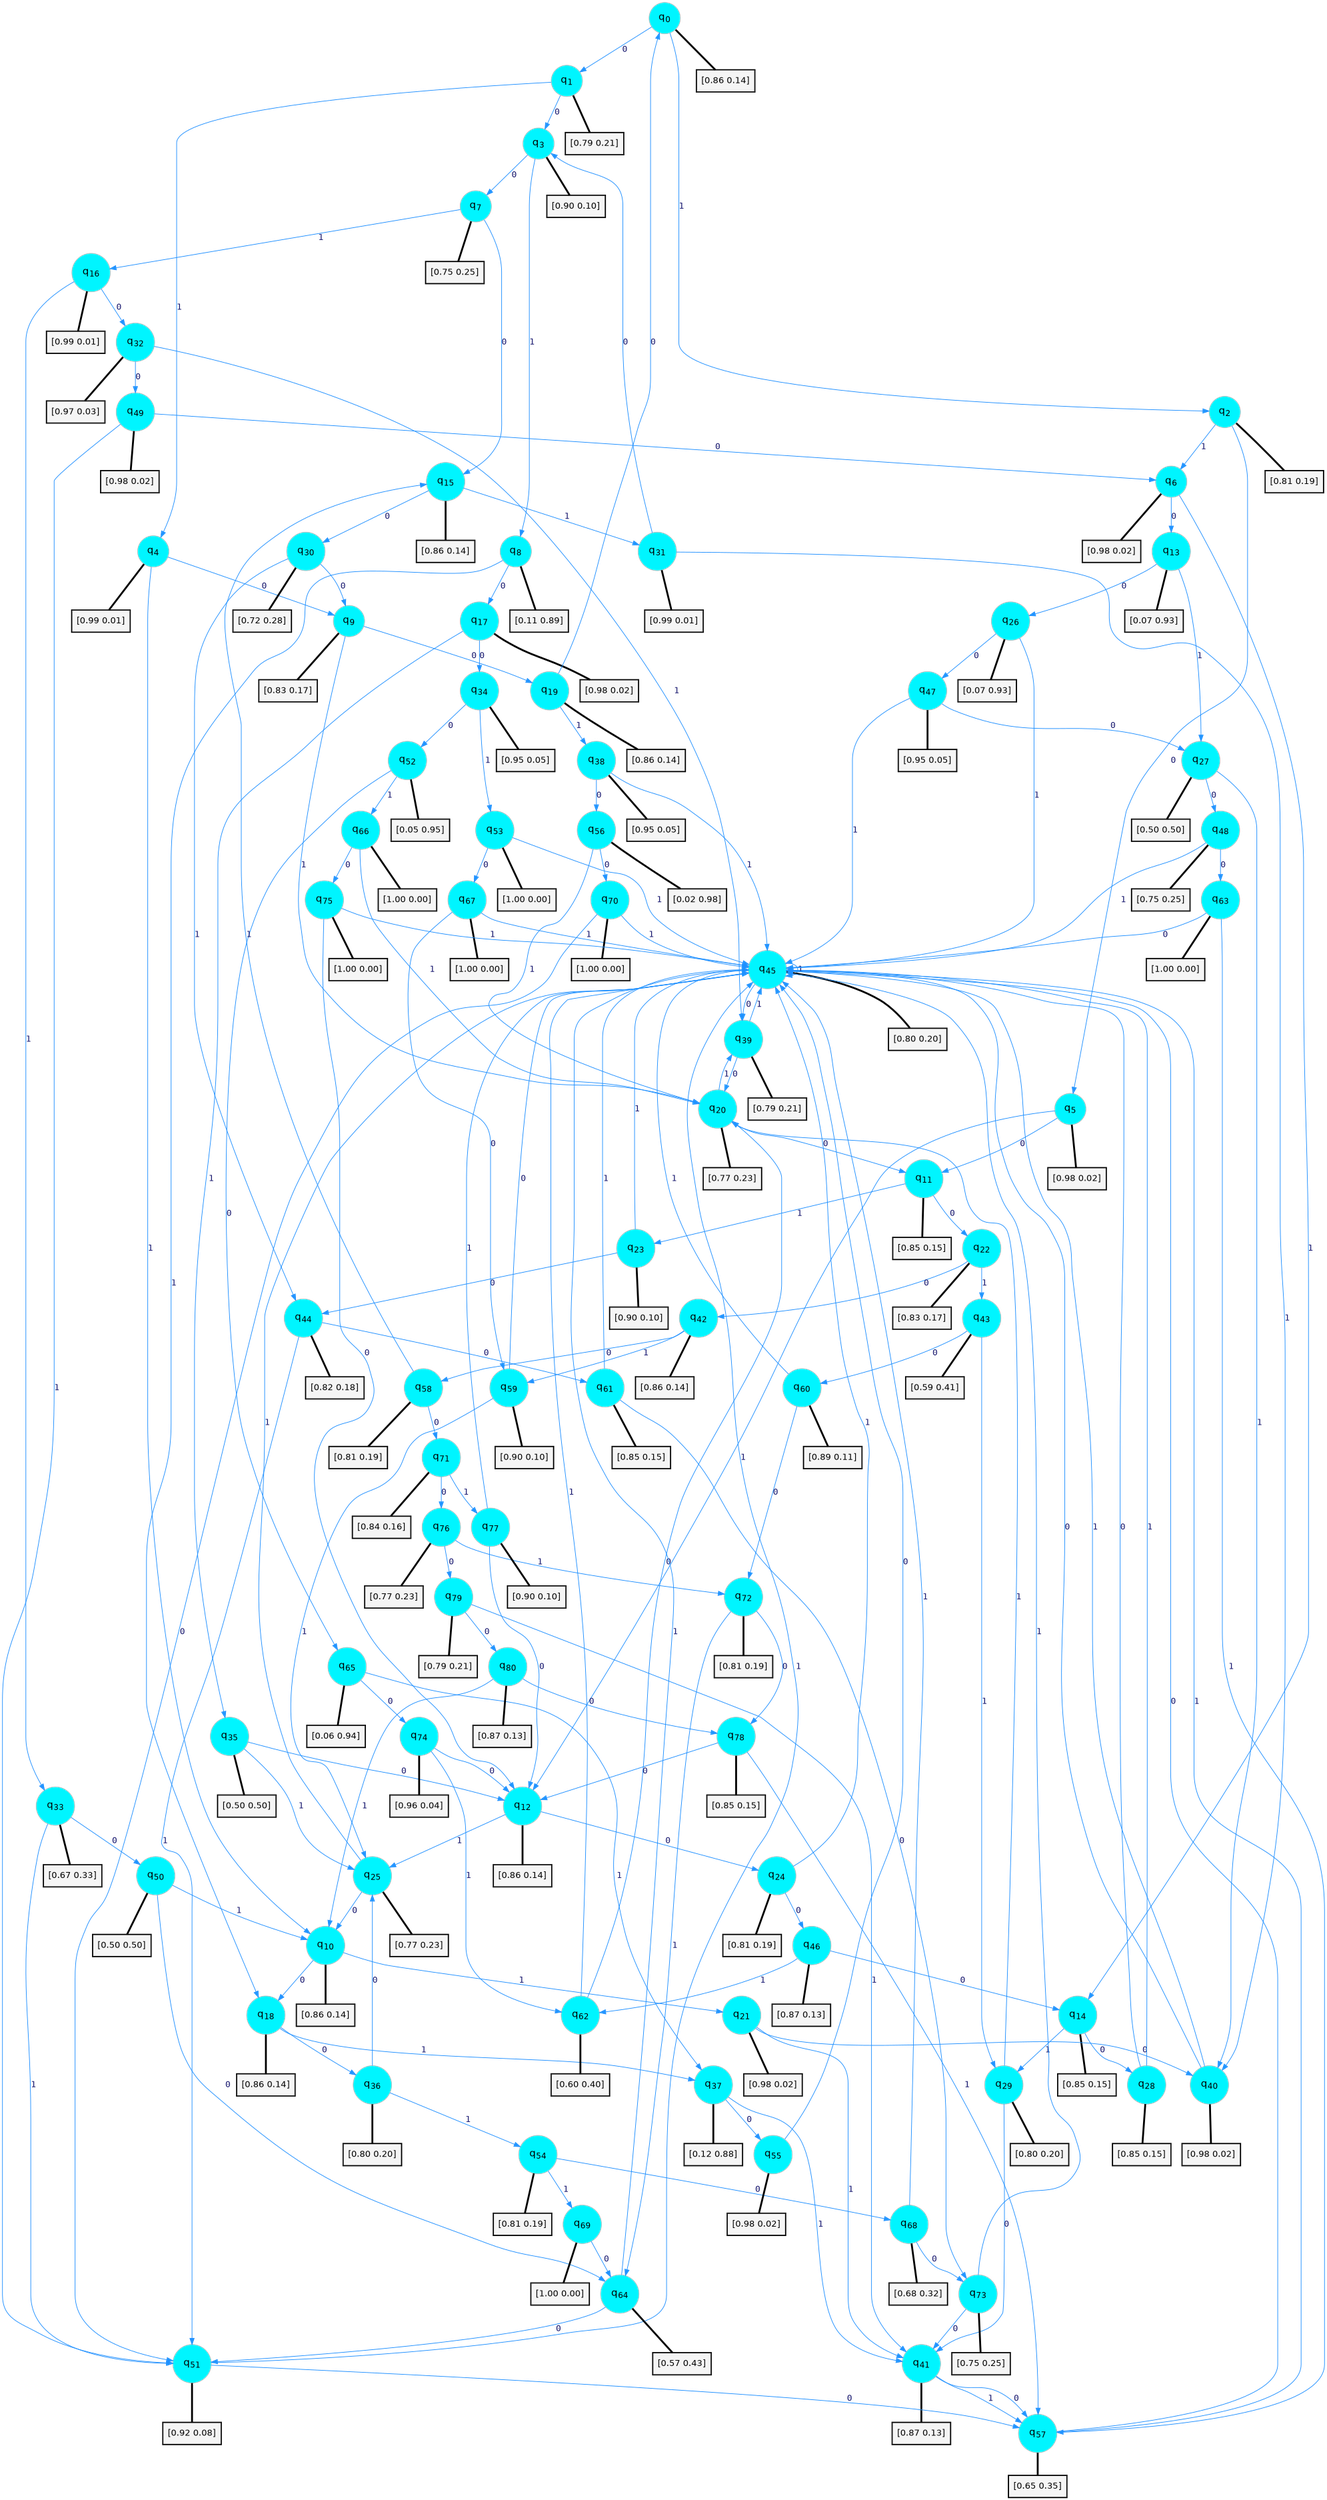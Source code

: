 digraph G {
graph [
bgcolor=transparent, dpi=300, rankdir=TD, size="40,25"];
node [
color=gray, fillcolor=turquoise1, fontcolor=black, fontname=Helvetica, fontsize=16, fontweight=bold, shape=circle, style=filled];
edge [
arrowsize=1, color=dodgerblue1, fontcolor=midnightblue, fontname=courier, fontweight=bold, penwidth=1, style=solid, weight=20];
0[label=<q<SUB>0</SUB>>];
1[label=<q<SUB>1</SUB>>];
2[label=<q<SUB>2</SUB>>];
3[label=<q<SUB>3</SUB>>];
4[label=<q<SUB>4</SUB>>];
5[label=<q<SUB>5</SUB>>];
6[label=<q<SUB>6</SUB>>];
7[label=<q<SUB>7</SUB>>];
8[label=<q<SUB>8</SUB>>];
9[label=<q<SUB>9</SUB>>];
10[label=<q<SUB>10</SUB>>];
11[label=<q<SUB>11</SUB>>];
12[label=<q<SUB>12</SUB>>];
13[label=<q<SUB>13</SUB>>];
14[label=<q<SUB>14</SUB>>];
15[label=<q<SUB>15</SUB>>];
16[label=<q<SUB>16</SUB>>];
17[label=<q<SUB>17</SUB>>];
18[label=<q<SUB>18</SUB>>];
19[label=<q<SUB>19</SUB>>];
20[label=<q<SUB>20</SUB>>];
21[label=<q<SUB>21</SUB>>];
22[label=<q<SUB>22</SUB>>];
23[label=<q<SUB>23</SUB>>];
24[label=<q<SUB>24</SUB>>];
25[label=<q<SUB>25</SUB>>];
26[label=<q<SUB>26</SUB>>];
27[label=<q<SUB>27</SUB>>];
28[label=<q<SUB>28</SUB>>];
29[label=<q<SUB>29</SUB>>];
30[label=<q<SUB>30</SUB>>];
31[label=<q<SUB>31</SUB>>];
32[label=<q<SUB>32</SUB>>];
33[label=<q<SUB>33</SUB>>];
34[label=<q<SUB>34</SUB>>];
35[label=<q<SUB>35</SUB>>];
36[label=<q<SUB>36</SUB>>];
37[label=<q<SUB>37</SUB>>];
38[label=<q<SUB>38</SUB>>];
39[label=<q<SUB>39</SUB>>];
40[label=<q<SUB>40</SUB>>];
41[label=<q<SUB>41</SUB>>];
42[label=<q<SUB>42</SUB>>];
43[label=<q<SUB>43</SUB>>];
44[label=<q<SUB>44</SUB>>];
45[label=<q<SUB>45</SUB>>];
46[label=<q<SUB>46</SUB>>];
47[label=<q<SUB>47</SUB>>];
48[label=<q<SUB>48</SUB>>];
49[label=<q<SUB>49</SUB>>];
50[label=<q<SUB>50</SUB>>];
51[label=<q<SUB>51</SUB>>];
52[label=<q<SUB>52</SUB>>];
53[label=<q<SUB>53</SUB>>];
54[label=<q<SUB>54</SUB>>];
55[label=<q<SUB>55</SUB>>];
56[label=<q<SUB>56</SUB>>];
57[label=<q<SUB>57</SUB>>];
58[label=<q<SUB>58</SUB>>];
59[label=<q<SUB>59</SUB>>];
60[label=<q<SUB>60</SUB>>];
61[label=<q<SUB>61</SUB>>];
62[label=<q<SUB>62</SUB>>];
63[label=<q<SUB>63</SUB>>];
64[label=<q<SUB>64</SUB>>];
65[label=<q<SUB>65</SUB>>];
66[label=<q<SUB>66</SUB>>];
67[label=<q<SUB>67</SUB>>];
68[label=<q<SUB>68</SUB>>];
69[label=<q<SUB>69</SUB>>];
70[label=<q<SUB>70</SUB>>];
71[label=<q<SUB>71</SUB>>];
72[label=<q<SUB>72</SUB>>];
73[label=<q<SUB>73</SUB>>];
74[label=<q<SUB>74</SUB>>];
75[label=<q<SUB>75</SUB>>];
76[label=<q<SUB>76</SUB>>];
77[label=<q<SUB>77</SUB>>];
78[label=<q<SUB>78</SUB>>];
79[label=<q<SUB>79</SUB>>];
80[label=<q<SUB>80</SUB>>];
81[label="[0.86 0.14]", shape=box,fontcolor=black, fontname=Helvetica, fontsize=14, penwidth=2, fillcolor=whitesmoke,color=black];
82[label="[0.79 0.21]", shape=box,fontcolor=black, fontname=Helvetica, fontsize=14, penwidth=2, fillcolor=whitesmoke,color=black];
83[label="[0.81 0.19]", shape=box,fontcolor=black, fontname=Helvetica, fontsize=14, penwidth=2, fillcolor=whitesmoke,color=black];
84[label="[0.90 0.10]", shape=box,fontcolor=black, fontname=Helvetica, fontsize=14, penwidth=2, fillcolor=whitesmoke,color=black];
85[label="[0.99 0.01]", shape=box,fontcolor=black, fontname=Helvetica, fontsize=14, penwidth=2, fillcolor=whitesmoke,color=black];
86[label="[0.98 0.02]", shape=box,fontcolor=black, fontname=Helvetica, fontsize=14, penwidth=2, fillcolor=whitesmoke,color=black];
87[label="[0.98 0.02]", shape=box,fontcolor=black, fontname=Helvetica, fontsize=14, penwidth=2, fillcolor=whitesmoke,color=black];
88[label="[0.75 0.25]", shape=box,fontcolor=black, fontname=Helvetica, fontsize=14, penwidth=2, fillcolor=whitesmoke,color=black];
89[label="[0.11 0.89]", shape=box,fontcolor=black, fontname=Helvetica, fontsize=14, penwidth=2, fillcolor=whitesmoke,color=black];
90[label="[0.83 0.17]", shape=box,fontcolor=black, fontname=Helvetica, fontsize=14, penwidth=2, fillcolor=whitesmoke,color=black];
91[label="[0.86 0.14]", shape=box,fontcolor=black, fontname=Helvetica, fontsize=14, penwidth=2, fillcolor=whitesmoke,color=black];
92[label="[0.85 0.15]", shape=box,fontcolor=black, fontname=Helvetica, fontsize=14, penwidth=2, fillcolor=whitesmoke,color=black];
93[label="[0.86 0.14]", shape=box,fontcolor=black, fontname=Helvetica, fontsize=14, penwidth=2, fillcolor=whitesmoke,color=black];
94[label="[0.07 0.93]", shape=box,fontcolor=black, fontname=Helvetica, fontsize=14, penwidth=2, fillcolor=whitesmoke,color=black];
95[label="[0.85 0.15]", shape=box,fontcolor=black, fontname=Helvetica, fontsize=14, penwidth=2, fillcolor=whitesmoke,color=black];
96[label="[0.86 0.14]", shape=box,fontcolor=black, fontname=Helvetica, fontsize=14, penwidth=2, fillcolor=whitesmoke,color=black];
97[label="[0.99 0.01]", shape=box,fontcolor=black, fontname=Helvetica, fontsize=14, penwidth=2, fillcolor=whitesmoke,color=black];
98[label="[0.98 0.02]", shape=box,fontcolor=black, fontname=Helvetica, fontsize=14, penwidth=2, fillcolor=whitesmoke,color=black];
99[label="[0.86 0.14]", shape=box,fontcolor=black, fontname=Helvetica, fontsize=14, penwidth=2, fillcolor=whitesmoke,color=black];
100[label="[0.86 0.14]", shape=box,fontcolor=black, fontname=Helvetica, fontsize=14, penwidth=2, fillcolor=whitesmoke,color=black];
101[label="[0.77 0.23]", shape=box,fontcolor=black, fontname=Helvetica, fontsize=14, penwidth=2, fillcolor=whitesmoke,color=black];
102[label="[0.98 0.02]", shape=box,fontcolor=black, fontname=Helvetica, fontsize=14, penwidth=2, fillcolor=whitesmoke,color=black];
103[label="[0.83 0.17]", shape=box,fontcolor=black, fontname=Helvetica, fontsize=14, penwidth=2, fillcolor=whitesmoke,color=black];
104[label="[0.90 0.10]", shape=box,fontcolor=black, fontname=Helvetica, fontsize=14, penwidth=2, fillcolor=whitesmoke,color=black];
105[label="[0.81 0.19]", shape=box,fontcolor=black, fontname=Helvetica, fontsize=14, penwidth=2, fillcolor=whitesmoke,color=black];
106[label="[0.77 0.23]", shape=box,fontcolor=black, fontname=Helvetica, fontsize=14, penwidth=2, fillcolor=whitesmoke,color=black];
107[label="[0.07 0.93]", shape=box,fontcolor=black, fontname=Helvetica, fontsize=14, penwidth=2, fillcolor=whitesmoke,color=black];
108[label="[0.50 0.50]", shape=box,fontcolor=black, fontname=Helvetica, fontsize=14, penwidth=2, fillcolor=whitesmoke,color=black];
109[label="[0.85 0.15]", shape=box,fontcolor=black, fontname=Helvetica, fontsize=14, penwidth=2, fillcolor=whitesmoke,color=black];
110[label="[0.80 0.20]", shape=box,fontcolor=black, fontname=Helvetica, fontsize=14, penwidth=2, fillcolor=whitesmoke,color=black];
111[label="[0.72 0.28]", shape=box,fontcolor=black, fontname=Helvetica, fontsize=14, penwidth=2, fillcolor=whitesmoke,color=black];
112[label="[0.99 0.01]", shape=box,fontcolor=black, fontname=Helvetica, fontsize=14, penwidth=2, fillcolor=whitesmoke,color=black];
113[label="[0.97 0.03]", shape=box,fontcolor=black, fontname=Helvetica, fontsize=14, penwidth=2, fillcolor=whitesmoke,color=black];
114[label="[0.67 0.33]", shape=box,fontcolor=black, fontname=Helvetica, fontsize=14, penwidth=2, fillcolor=whitesmoke,color=black];
115[label="[0.95 0.05]", shape=box,fontcolor=black, fontname=Helvetica, fontsize=14, penwidth=2, fillcolor=whitesmoke,color=black];
116[label="[0.50 0.50]", shape=box,fontcolor=black, fontname=Helvetica, fontsize=14, penwidth=2, fillcolor=whitesmoke,color=black];
117[label="[0.80 0.20]", shape=box,fontcolor=black, fontname=Helvetica, fontsize=14, penwidth=2, fillcolor=whitesmoke,color=black];
118[label="[0.12 0.88]", shape=box,fontcolor=black, fontname=Helvetica, fontsize=14, penwidth=2, fillcolor=whitesmoke,color=black];
119[label="[0.95 0.05]", shape=box,fontcolor=black, fontname=Helvetica, fontsize=14, penwidth=2, fillcolor=whitesmoke,color=black];
120[label="[0.79 0.21]", shape=box,fontcolor=black, fontname=Helvetica, fontsize=14, penwidth=2, fillcolor=whitesmoke,color=black];
121[label="[0.98 0.02]", shape=box,fontcolor=black, fontname=Helvetica, fontsize=14, penwidth=2, fillcolor=whitesmoke,color=black];
122[label="[0.87 0.13]", shape=box,fontcolor=black, fontname=Helvetica, fontsize=14, penwidth=2, fillcolor=whitesmoke,color=black];
123[label="[0.86 0.14]", shape=box,fontcolor=black, fontname=Helvetica, fontsize=14, penwidth=2, fillcolor=whitesmoke,color=black];
124[label="[0.59 0.41]", shape=box,fontcolor=black, fontname=Helvetica, fontsize=14, penwidth=2, fillcolor=whitesmoke,color=black];
125[label="[0.82 0.18]", shape=box,fontcolor=black, fontname=Helvetica, fontsize=14, penwidth=2, fillcolor=whitesmoke,color=black];
126[label="[0.80 0.20]", shape=box,fontcolor=black, fontname=Helvetica, fontsize=14, penwidth=2, fillcolor=whitesmoke,color=black];
127[label="[0.87 0.13]", shape=box,fontcolor=black, fontname=Helvetica, fontsize=14, penwidth=2, fillcolor=whitesmoke,color=black];
128[label="[0.95 0.05]", shape=box,fontcolor=black, fontname=Helvetica, fontsize=14, penwidth=2, fillcolor=whitesmoke,color=black];
129[label="[0.75 0.25]", shape=box,fontcolor=black, fontname=Helvetica, fontsize=14, penwidth=2, fillcolor=whitesmoke,color=black];
130[label="[0.98 0.02]", shape=box,fontcolor=black, fontname=Helvetica, fontsize=14, penwidth=2, fillcolor=whitesmoke,color=black];
131[label="[0.50 0.50]", shape=box,fontcolor=black, fontname=Helvetica, fontsize=14, penwidth=2, fillcolor=whitesmoke,color=black];
132[label="[0.92 0.08]", shape=box,fontcolor=black, fontname=Helvetica, fontsize=14, penwidth=2, fillcolor=whitesmoke,color=black];
133[label="[0.05 0.95]", shape=box,fontcolor=black, fontname=Helvetica, fontsize=14, penwidth=2, fillcolor=whitesmoke,color=black];
134[label="[1.00 0.00]", shape=box,fontcolor=black, fontname=Helvetica, fontsize=14, penwidth=2, fillcolor=whitesmoke,color=black];
135[label="[0.81 0.19]", shape=box,fontcolor=black, fontname=Helvetica, fontsize=14, penwidth=2, fillcolor=whitesmoke,color=black];
136[label="[0.98 0.02]", shape=box,fontcolor=black, fontname=Helvetica, fontsize=14, penwidth=2, fillcolor=whitesmoke,color=black];
137[label="[0.02 0.98]", shape=box,fontcolor=black, fontname=Helvetica, fontsize=14, penwidth=2, fillcolor=whitesmoke,color=black];
138[label="[0.65 0.35]", shape=box,fontcolor=black, fontname=Helvetica, fontsize=14, penwidth=2, fillcolor=whitesmoke,color=black];
139[label="[0.81 0.19]", shape=box,fontcolor=black, fontname=Helvetica, fontsize=14, penwidth=2, fillcolor=whitesmoke,color=black];
140[label="[0.90 0.10]", shape=box,fontcolor=black, fontname=Helvetica, fontsize=14, penwidth=2, fillcolor=whitesmoke,color=black];
141[label="[0.89 0.11]", shape=box,fontcolor=black, fontname=Helvetica, fontsize=14, penwidth=2, fillcolor=whitesmoke,color=black];
142[label="[0.85 0.15]", shape=box,fontcolor=black, fontname=Helvetica, fontsize=14, penwidth=2, fillcolor=whitesmoke,color=black];
143[label="[0.60 0.40]", shape=box,fontcolor=black, fontname=Helvetica, fontsize=14, penwidth=2, fillcolor=whitesmoke,color=black];
144[label="[1.00 0.00]", shape=box,fontcolor=black, fontname=Helvetica, fontsize=14, penwidth=2, fillcolor=whitesmoke,color=black];
145[label="[0.57 0.43]", shape=box,fontcolor=black, fontname=Helvetica, fontsize=14, penwidth=2, fillcolor=whitesmoke,color=black];
146[label="[0.06 0.94]", shape=box,fontcolor=black, fontname=Helvetica, fontsize=14, penwidth=2, fillcolor=whitesmoke,color=black];
147[label="[1.00 0.00]", shape=box,fontcolor=black, fontname=Helvetica, fontsize=14, penwidth=2, fillcolor=whitesmoke,color=black];
148[label="[1.00 0.00]", shape=box,fontcolor=black, fontname=Helvetica, fontsize=14, penwidth=2, fillcolor=whitesmoke,color=black];
149[label="[0.68 0.32]", shape=box,fontcolor=black, fontname=Helvetica, fontsize=14, penwidth=2, fillcolor=whitesmoke,color=black];
150[label="[1.00 0.00]", shape=box,fontcolor=black, fontname=Helvetica, fontsize=14, penwidth=2, fillcolor=whitesmoke,color=black];
151[label="[1.00 0.00]", shape=box,fontcolor=black, fontname=Helvetica, fontsize=14, penwidth=2, fillcolor=whitesmoke,color=black];
152[label="[0.84 0.16]", shape=box,fontcolor=black, fontname=Helvetica, fontsize=14, penwidth=2, fillcolor=whitesmoke,color=black];
153[label="[0.81 0.19]", shape=box,fontcolor=black, fontname=Helvetica, fontsize=14, penwidth=2, fillcolor=whitesmoke,color=black];
154[label="[0.75 0.25]", shape=box,fontcolor=black, fontname=Helvetica, fontsize=14, penwidth=2, fillcolor=whitesmoke,color=black];
155[label="[0.96 0.04]", shape=box,fontcolor=black, fontname=Helvetica, fontsize=14, penwidth=2, fillcolor=whitesmoke,color=black];
156[label="[1.00 0.00]", shape=box,fontcolor=black, fontname=Helvetica, fontsize=14, penwidth=2, fillcolor=whitesmoke,color=black];
157[label="[0.77 0.23]", shape=box,fontcolor=black, fontname=Helvetica, fontsize=14, penwidth=2, fillcolor=whitesmoke,color=black];
158[label="[0.90 0.10]", shape=box,fontcolor=black, fontname=Helvetica, fontsize=14, penwidth=2, fillcolor=whitesmoke,color=black];
159[label="[0.85 0.15]", shape=box,fontcolor=black, fontname=Helvetica, fontsize=14, penwidth=2, fillcolor=whitesmoke,color=black];
160[label="[0.79 0.21]", shape=box,fontcolor=black, fontname=Helvetica, fontsize=14, penwidth=2, fillcolor=whitesmoke,color=black];
161[label="[0.87 0.13]", shape=box,fontcolor=black, fontname=Helvetica, fontsize=14, penwidth=2, fillcolor=whitesmoke,color=black];
0->1 [label=0];
0->2 [label=1];
0->81 [arrowhead=none, penwidth=3,color=black];
1->3 [label=0];
1->4 [label=1];
1->82 [arrowhead=none, penwidth=3,color=black];
2->5 [label=0];
2->6 [label=1];
2->83 [arrowhead=none, penwidth=3,color=black];
3->7 [label=0];
3->8 [label=1];
3->84 [arrowhead=none, penwidth=3,color=black];
4->9 [label=0];
4->10 [label=1];
4->85 [arrowhead=none, penwidth=3,color=black];
5->11 [label=0];
5->12 [label=1];
5->86 [arrowhead=none, penwidth=3,color=black];
6->13 [label=0];
6->14 [label=1];
6->87 [arrowhead=none, penwidth=3,color=black];
7->15 [label=0];
7->16 [label=1];
7->88 [arrowhead=none, penwidth=3,color=black];
8->17 [label=0];
8->18 [label=1];
8->89 [arrowhead=none, penwidth=3,color=black];
9->19 [label=0];
9->20 [label=1];
9->90 [arrowhead=none, penwidth=3,color=black];
10->18 [label=0];
10->21 [label=1];
10->91 [arrowhead=none, penwidth=3,color=black];
11->22 [label=0];
11->23 [label=1];
11->92 [arrowhead=none, penwidth=3,color=black];
12->24 [label=0];
12->25 [label=1];
12->93 [arrowhead=none, penwidth=3,color=black];
13->26 [label=0];
13->27 [label=1];
13->94 [arrowhead=none, penwidth=3,color=black];
14->28 [label=0];
14->29 [label=1];
14->95 [arrowhead=none, penwidth=3,color=black];
15->30 [label=0];
15->31 [label=1];
15->96 [arrowhead=none, penwidth=3,color=black];
16->32 [label=0];
16->33 [label=1];
16->97 [arrowhead=none, penwidth=3,color=black];
17->34 [label=0];
17->35 [label=1];
17->98 [arrowhead=none, penwidth=3,color=black];
18->36 [label=0];
18->37 [label=1];
18->99 [arrowhead=none, penwidth=3,color=black];
19->0 [label=0];
19->38 [label=1];
19->100 [arrowhead=none, penwidth=3,color=black];
20->11 [label=0];
20->39 [label=1];
20->101 [arrowhead=none, penwidth=3,color=black];
21->40 [label=0];
21->41 [label=1];
21->102 [arrowhead=none, penwidth=3,color=black];
22->42 [label=0];
22->43 [label=1];
22->103 [arrowhead=none, penwidth=3,color=black];
23->44 [label=0];
23->45 [label=1];
23->104 [arrowhead=none, penwidth=3,color=black];
24->46 [label=0];
24->45 [label=1];
24->105 [arrowhead=none, penwidth=3,color=black];
25->10 [label=0];
25->45 [label=1];
25->106 [arrowhead=none, penwidth=3,color=black];
26->47 [label=0];
26->45 [label=1];
26->107 [arrowhead=none, penwidth=3,color=black];
27->48 [label=0];
27->40 [label=1];
27->108 [arrowhead=none, penwidth=3,color=black];
28->45 [label=0];
28->45 [label=1];
28->109 [arrowhead=none, penwidth=3,color=black];
29->41 [label=0];
29->20 [label=1];
29->110 [arrowhead=none, penwidth=3,color=black];
30->9 [label=0];
30->44 [label=1];
30->111 [arrowhead=none, penwidth=3,color=black];
31->3 [label=0];
31->40 [label=1];
31->112 [arrowhead=none, penwidth=3,color=black];
32->49 [label=0];
32->39 [label=1];
32->113 [arrowhead=none, penwidth=3,color=black];
33->50 [label=0];
33->51 [label=1];
33->114 [arrowhead=none, penwidth=3,color=black];
34->52 [label=0];
34->53 [label=1];
34->115 [arrowhead=none, penwidth=3,color=black];
35->12 [label=0];
35->25 [label=1];
35->116 [arrowhead=none, penwidth=3,color=black];
36->25 [label=0];
36->54 [label=1];
36->117 [arrowhead=none, penwidth=3,color=black];
37->55 [label=0];
37->41 [label=1];
37->118 [arrowhead=none, penwidth=3,color=black];
38->56 [label=0];
38->45 [label=1];
38->119 [arrowhead=none, penwidth=3,color=black];
39->20 [label=0];
39->45 [label=1];
39->120 [arrowhead=none, penwidth=3,color=black];
40->45 [label=0];
40->45 [label=1];
40->121 [arrowhead=none, penwidth=3,color=black];
41->57 [label=0];
41->57 [label=1];
41->122 [arrowhead=none, penwidth=3,color=black];
42->58 [label=0];
42->59 [label=1];
42->123 [arrowhead=none, penwidth=3,color=black];
43->60 [label=0];
43->29 [label=1];
43->124 [arrowhead=none, penwidth=3,color=black];
44->61 [label=0];
44->51 [label=1];
44->125 [arrowhead=none, penwidth=3,color=black];
45->39 [label=0];
45->45 [label=1];
45->126 [arrowhead=none, penwidth=3,color=black];
46->14 [label=0];
46->62 [label=1];
46->127 [arrowhead=none, penwidth=3,color=black];
47->27 [label=0];
47->45 [label=1];
47->128 [arrowhead=none, penwidth=3,color=black];
48->63 [label=0];
48->45 [label=1];
48->129 [arrowhead=none, penwidth=3,color=black];
49->6 [label=0];
49->51 [label=1];
49->130 [arrowhead=none, penwidth=3,color=black];
50->64 [label=0];
50->10 [label=1];
50->131 [arrowhead=none, penwidth=3,color=black];
51->57 [label=0];
51->45 [label=1];
51->132 [arrowhead=none, penwidth=3,color=black];
52->65 [label=0];
52->66 [label=1];
52->133 [arrowhead=none, penwidth=3,color=black];
53->67 [label=0];
53->45 [label=1];
53->134 [arrowhead=none, penwidth=3,color=black];
54->68 [label=0];
54->69 [label=1];
54->135 [arrowhead=none, penwidth=3,color=black];
55->45 [label=0];
55->136 [arrowhead=none, penwidth=3,color=black];
56->70 [label=0];
56->20 [label=1];
56->137 [arrowhead=none, penwidth=3,color=black];
57->45 [label=0];
57->45 [label=1];
57->138 [arrowhead=none, penwidth=3,color=black];
58->71 [label=0];
58->15 [label=1];
58->139 [arrowhead=none, penwidth=3,color=black];
59->45 [label=0];
59->25 [label=1];
59->140 [arrowhead=none, penwidth=3,color=black];
60->72 [label=0];
60->45 [label=1];
60->141 [arrowhead=none, penwidth=3,color=black];
61->73 [label=0];
61->45 [label=1];
61->142 [arrowhead=none, penwidth=3,color=black];
62->20 [label=0];
62->45 [label=1];
62->143 [arrowhead=none, penwidth=3,color=black];
63->45 [label=0];
63->57 [label=1];
63->144 [arrowhead=none, penwidth=3,color=black];
64->51 [label=0];
64->45 [label=1];
64->145 [arrowhead=none, penwidth=3,color=black];
65->74 [label=0];
65->37 [label=1];
65->146 [arrowhead=none, penwidth=3,color=black];
66->75 [label=0];
66->20 [label=1];
66->147 [arrowhead=none, penwidth=3,color=black];
67->59 [label=0];
67->45 [label=1];
67->148 [arrowhead=none, penwidth=3,color=black];
68->73 [label=0];
68->45 [label=1];
68->149 [arrowhead=none, penwidth=3,color=black];
69->64 [label=0];
69->150 [arrowhead=none, penwidth=3,color=black];
70->51 [label=0];
70->45 [label=1];
70->151 [arrowhead=none, penwidth=3,color=black];
71->76 [label=0];
71->77 [label=1];
71->152 [arrowhead=none, penwidth=3,color=black];
72->78 [label=0];
72->64 [label=1];
72->153 [arrowhead=none, penwidth=3,color=black];
73->41 [label=0];
73->45 [label=1];
73->154 [arrowhead=none, penwidth=3,color=black];
74->12 [label=0];
74->62 [label=1];
74->155 [arrowhead=none, penwidth=3,color=black];
75->12 [label=0];
75->45 [label=1];
75->156 [arrowhead=none, penwidth=3,color=black];
76->79 [label=0];
76->72 [label=1];
76->157 [arrowhead=none, penwidth=3,color=black];
77->12 [label=0];
77->45 [label=1];
77->158 [arrowhead=none, penwidth=3,color=black];
78->12 [label=0];
78->57 [label=1];
78->159 [arrowhead=none, penwidth=3,color=black];
79->80 [label=0];
79->41 [label=1];
79->160 [arrowhead=none, penwidth=3,color=black];
80->78 [label=0];
80->10 [label=1];
80->161 [arrowhead=none, penwidth=3,color=black];
}
